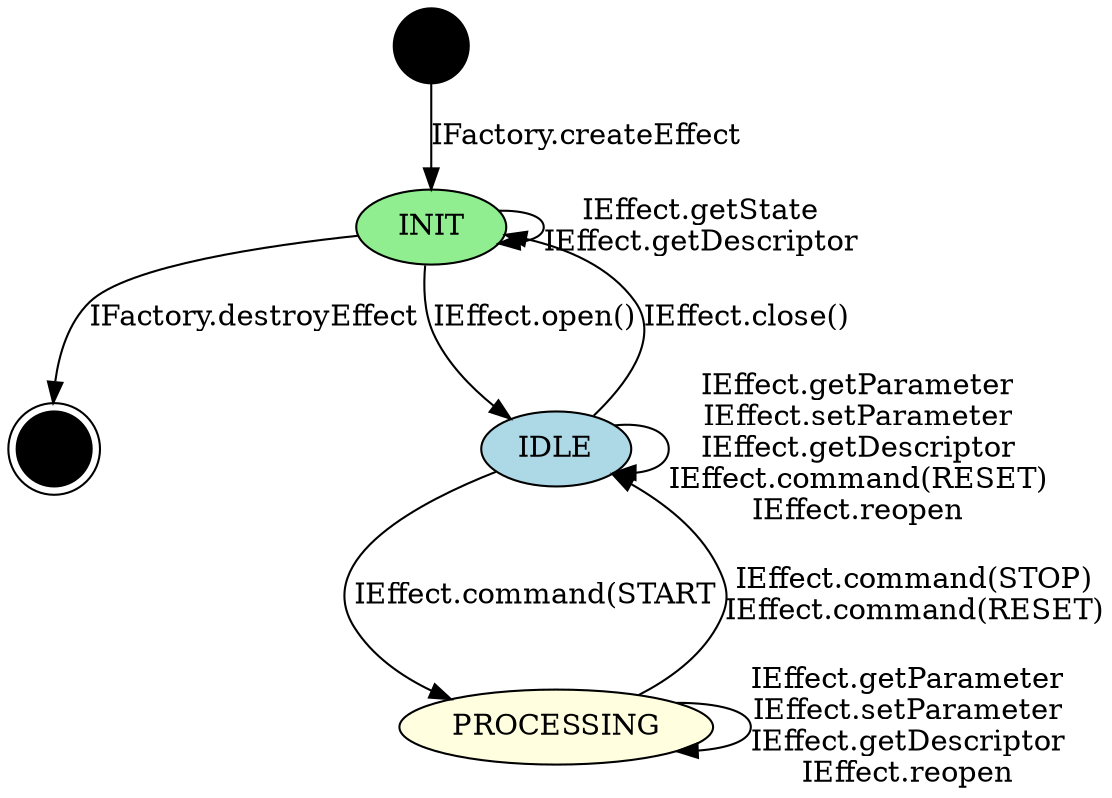 /*
 * Copyright (C) 2022 The Android Open Source Project
 *
 * Licensed under the Apache License, Version 2.0 (the "License");
 * you may not use this file except in compliance with the License.
 * You may obtain a copy of the License at
 *
 *      http://www.apache.org/licenses/LICENSE-2.0
 *
 * Unless required by applicable law or agreed to in writing, software
 * distributed under the License is distributed on an "AS IS" BASIS,
 * WITHOUT WARRANTIES OR CONDITIONS OF ANY KIND, either express or implied.
 * See the License for the specific language governing permissions and
 * limitations under the License.
 */

// To render: "dot -Tpng state.gv -o state.png"
digraph effect_state_machine {
    node[shape = point style = filled fillcolor = black width = 0.5] I;
    node[shape = doublecircle] F;
    node[shape = oval width = 1];
    node[fillcolor = lightgreen] INIT;
    node[fillcolor = lightblue] IDLE;
    node[fillcolor = lightyellow] PROCESSING;

    I -> INIT[label = "IFactory.createEffect" labelfontcolor = "navy"];
    INIT -> F[label = "IFactory.destroyEffect"];
    INIT -> IDLE[label = "IEffect.open()" labelfontcolor = "lime"];
    IDLE -> PROCESSING[label = "IEffect.command(START"];
    PROCESSING -> IDLE[label = "IEffect.command(STOP)\nIEffect.command(RESET)"];
    IDLE -> INIT[label = "IEffect.close()"];

    INIT -> INIT[label = "IEffect.getState\nIEffect.getDescriptor"];
    IDLE -> IDLE[label = "IEffect.getParameter\nIEffect.setParameter\nIEffect.getDescriptor\nIEffect.command(RESET)\nIEffect.reopen"];
    PROCESSING
            -> PROCESSING
                    [label = "IEffect.getParameter\nIEffect.setParameter\nIEffect.getDescriptor\nIEffect.reopen"];
}
